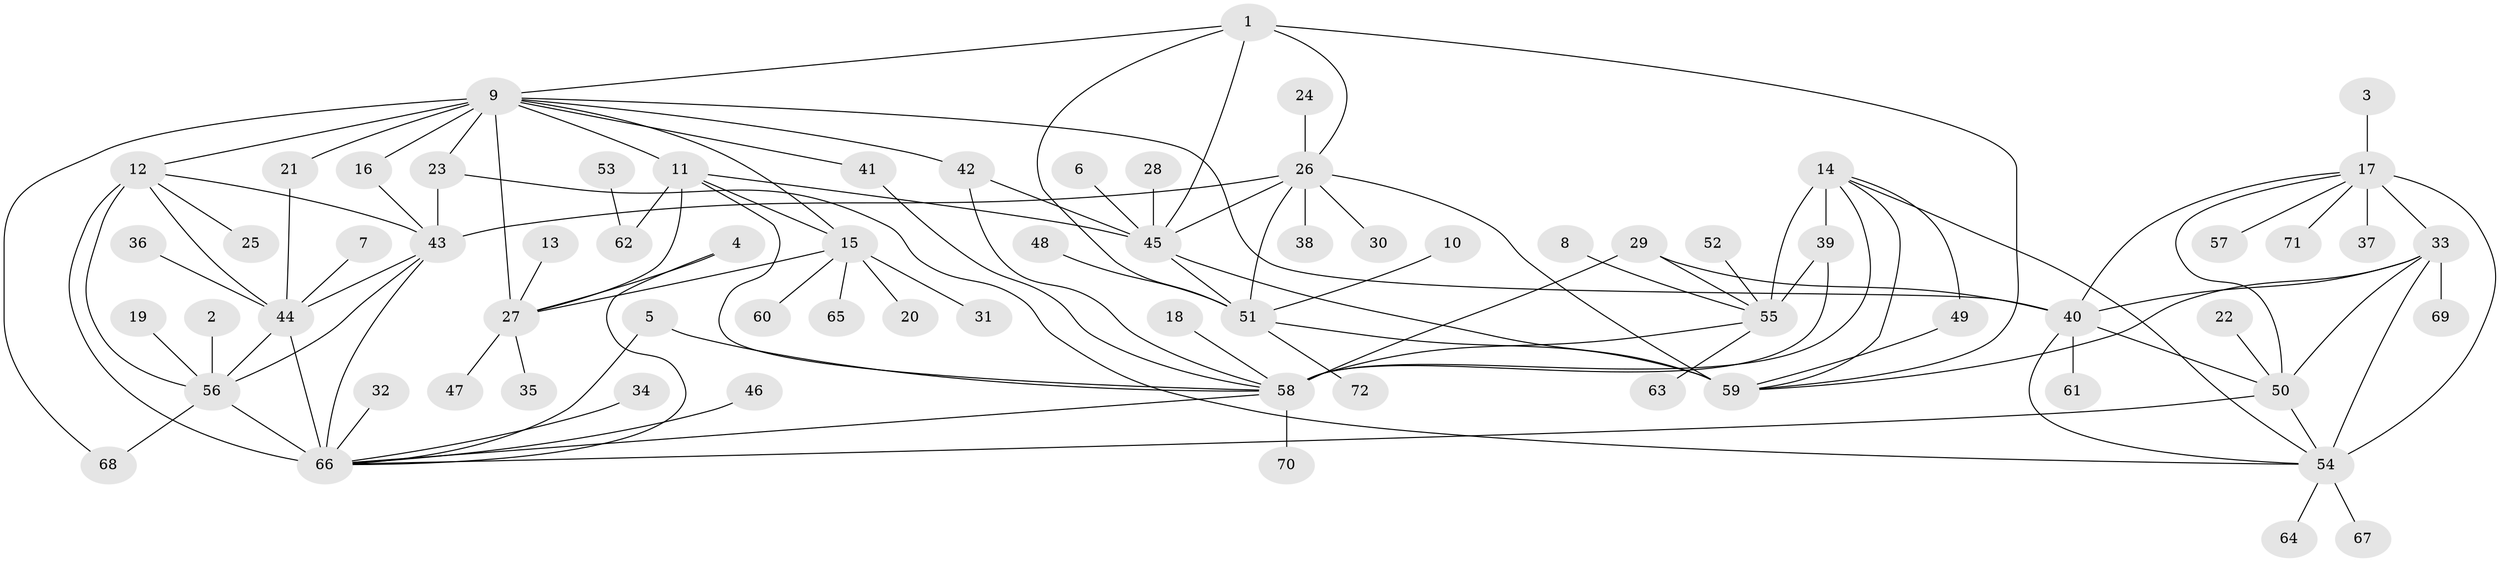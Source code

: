 // original degree distribution, {11: 0.04225352112676056, 6: 0.02112676056338028, 9: 0.04929577464788732, 8: 0.04929577464788732, 16: 0.007042253521126761, 7: 0.028169014084507043, 12: 0.02112676056338028, 10: 0.02112676056338028, 13: 0.007042253521126761, 1: 0.5352112676056338, 2: 0.16901408450704225, 4: 0.007042253521126761, 3: 0.04225352112676056}
// Generated by graph-tools (version 1.1) at 2025/37/03/04/25 23:37:45]
// undirected, 72 vertices, 115 edges
graph export_dot {
  node [color=gray90,style=filled];
  1;
  2;
  3;
  4;
  5;
  6;
  7;
  8;
  9;
  10;
  11;
  12;
  13;
  14;
  15;
  16;
  17;
  18;
  19;
  20;
  21;
  22;
  23;
  24;
  25;
  26;
  27;
  28;
  29;
  30;
  31;
  32;
  33;
  34;
  35;
  36;
  37;
  38;
  39;
  40;
  41;
  42;
  43;
  44;
  45;
  46;
  47;
  48;
  49;
  50;
  51;
  52;
  53;
  54;
  55;
  56;
  57;
  58;
  59;
  60;
  61;
  62;
  63;
  64;
  65;
  66;
  67;
  68;
  69;
  70;
  71;
  72;
  1 -- 9 [weight=1.0];
  1 -- 26 [weight=1.0];
  1 -- 45 [weight=2.0];
  1 -- 51 [weight=2.0];
  1 -- 59 [weight=1.0];
  2 -- 56 [weight=1.0];
  3 -- 17 [weight=1.0];
  4 -- 27 [weight=1.0];
  4 -- 66 [weight=1.0];
  5 -- 58 [weight=1.0];
  5 -- 66 [weight=1.0];
  6 -- 45 [weight=1.0];
  7 -- 44 [weight=1.0];
  8 -- 55 [weight=1.0];
  9 -- 11 [weight=3.0];
  9 -- 12 [weight=1.0];
  9 -- 15 [weight=3.0];
  9 -- 16 [weight=1.0];
  9 -- 21 [weight=1.0];
  9 -- 23 [weight=1.0];
  9 -- 27 [weight=6.0];
  9 -- 40 [weight=1.0];
  9 -- 41 [weight=1.0];
  9 -- 42 [weight=1.0];
  9 -- 68 [weight=1.0];
  10 -- 51 [weight=1.0];
  11 -- 15 [weight=1.0];
  11 -- 27 [weight=2.0];
  11 -- 45 [weight=1.0];
  11 -- 58 [weight=1.0];
  11 -- 62 [weight=1.0];
  12 -- 25 [weight=1.0];
  12 -- 43 [weight=2.0];
  12 -- 44 [weight=2.0];
  12 -- 56 [weight=2.0];
  12 -- 66 [weight=4.0];
  13 -- 27 [weight=1.0];
  14 -- 39 [weight=4.0];
  14 -- 49 [weight=1.0];
  14 -- 54 [weight=1.0];
  14 -- 55 [weight=4.0];
  14 -- 58 [weight=2.0];
  14 -- 59 [weight=1.0];
  15 -- 20 [weight=1.0];
  15 -- 27 [weight=2.0];
  15 -- 31 [weight=1.0];
  15 -- 60 [weight=1.0];
  15 -- 65 [weight=1.0];
  16 -- 43 [weight=1.0];
  17 -- 33 [weight=4.0];
  17 -- 37 [weight=1.0];
  17 -- 40 [weight=2.0];
  17 -- 50 [weight=2.0];
  17 -- 54 [weight=2.0];
  17 -- 57 [weight=1.0];
  17 -- 71 [weight=1.0];
  18 -- 58 [weight=1.0];
  19 -- 56 [weight=1.0];
  21 -- 44 [weight=1.0];
  22 -- 50 [weight=1.0];
  23 -- 43 [weight=1.0];
  23 -- 54 [weight=1.0];
  24 -- 26 [weight=1.0];
  26 -- 30 [weight=1.0];
  26 -- 38 [weight=1.0];
  26 -- 43 [weight=1.0];
  26 -- 45 [weight=2.0];
  26 -- 51 [weight=2.0];
  26 -- 59 [weight=1.0];
  27 -- 35 [weight=1.0];
  27 -- 47 [weight=1.0];
  28 -- 45 [weight=1.0];
  29 -- 40 [weight=1.0];
  29 -- 55 [weight=1.0];
  29 -- 58 [weight=1.0];
  32 -- 66 [weight=1.0];
  33 -- 40 [weight=2.0];
  33 -- 50 [weight=2.0];
  33 -- 54 [weight=2.0];
  33 -- 59 [weight=1.0];
  33 -- 69 [weight=1.0];
  34 -- 66 [weight=1.0];
  36 -- 44 [weight=1.0];
  39 -- 55 [weight=4.0];
  39 -- 58 [weight=2.0];
  40 -- 50 [weight=1.0];
  40 -- 54 [weight=1.0];
  40 -- 61 [weight=1.0];
  41 -- 58 [weight=1.0];
  42 -- 45 [weight=1.0];
  42 -- 58 [weight=1.0];
  43 -- 44 [weight=1.0];
  43 -- 56 [weight=1.0];
  43 -- 66 [weight=2.0];
  44 -- 56 [weight=1.0];
  44 -- 66 [weight=2.0];
  45 -- 51 [weight=4.0];
  45 -- 59 [weight=2.0];
  46 -- 66 [weight=1.0];
  48 -- 51 [weight=1.0];
  49 -- 59 [weight=1.0];
  50 -- 54 [weight=1.0];
  50 -- 66 [weight=1.0];
  51 -- 59 [weight=2.0];
  51 -- 72 [weight=1.0];
  52 -- 55 [weight=1.0];
  53 -- 62 [weight=1.0];
  54 -- 64 [weight=1.0];
  54 -- 67 [weight=1.0];
  55 -- 58 [weight=2.0];
  55 -- 63 [weight=1.0];
  56 -- 66 [weight=2.0];
  56 -- 68 [weight=1.0];
  58 -- 66 [weight=1.0];
  58 -- 70 [weight=1.0];
}
